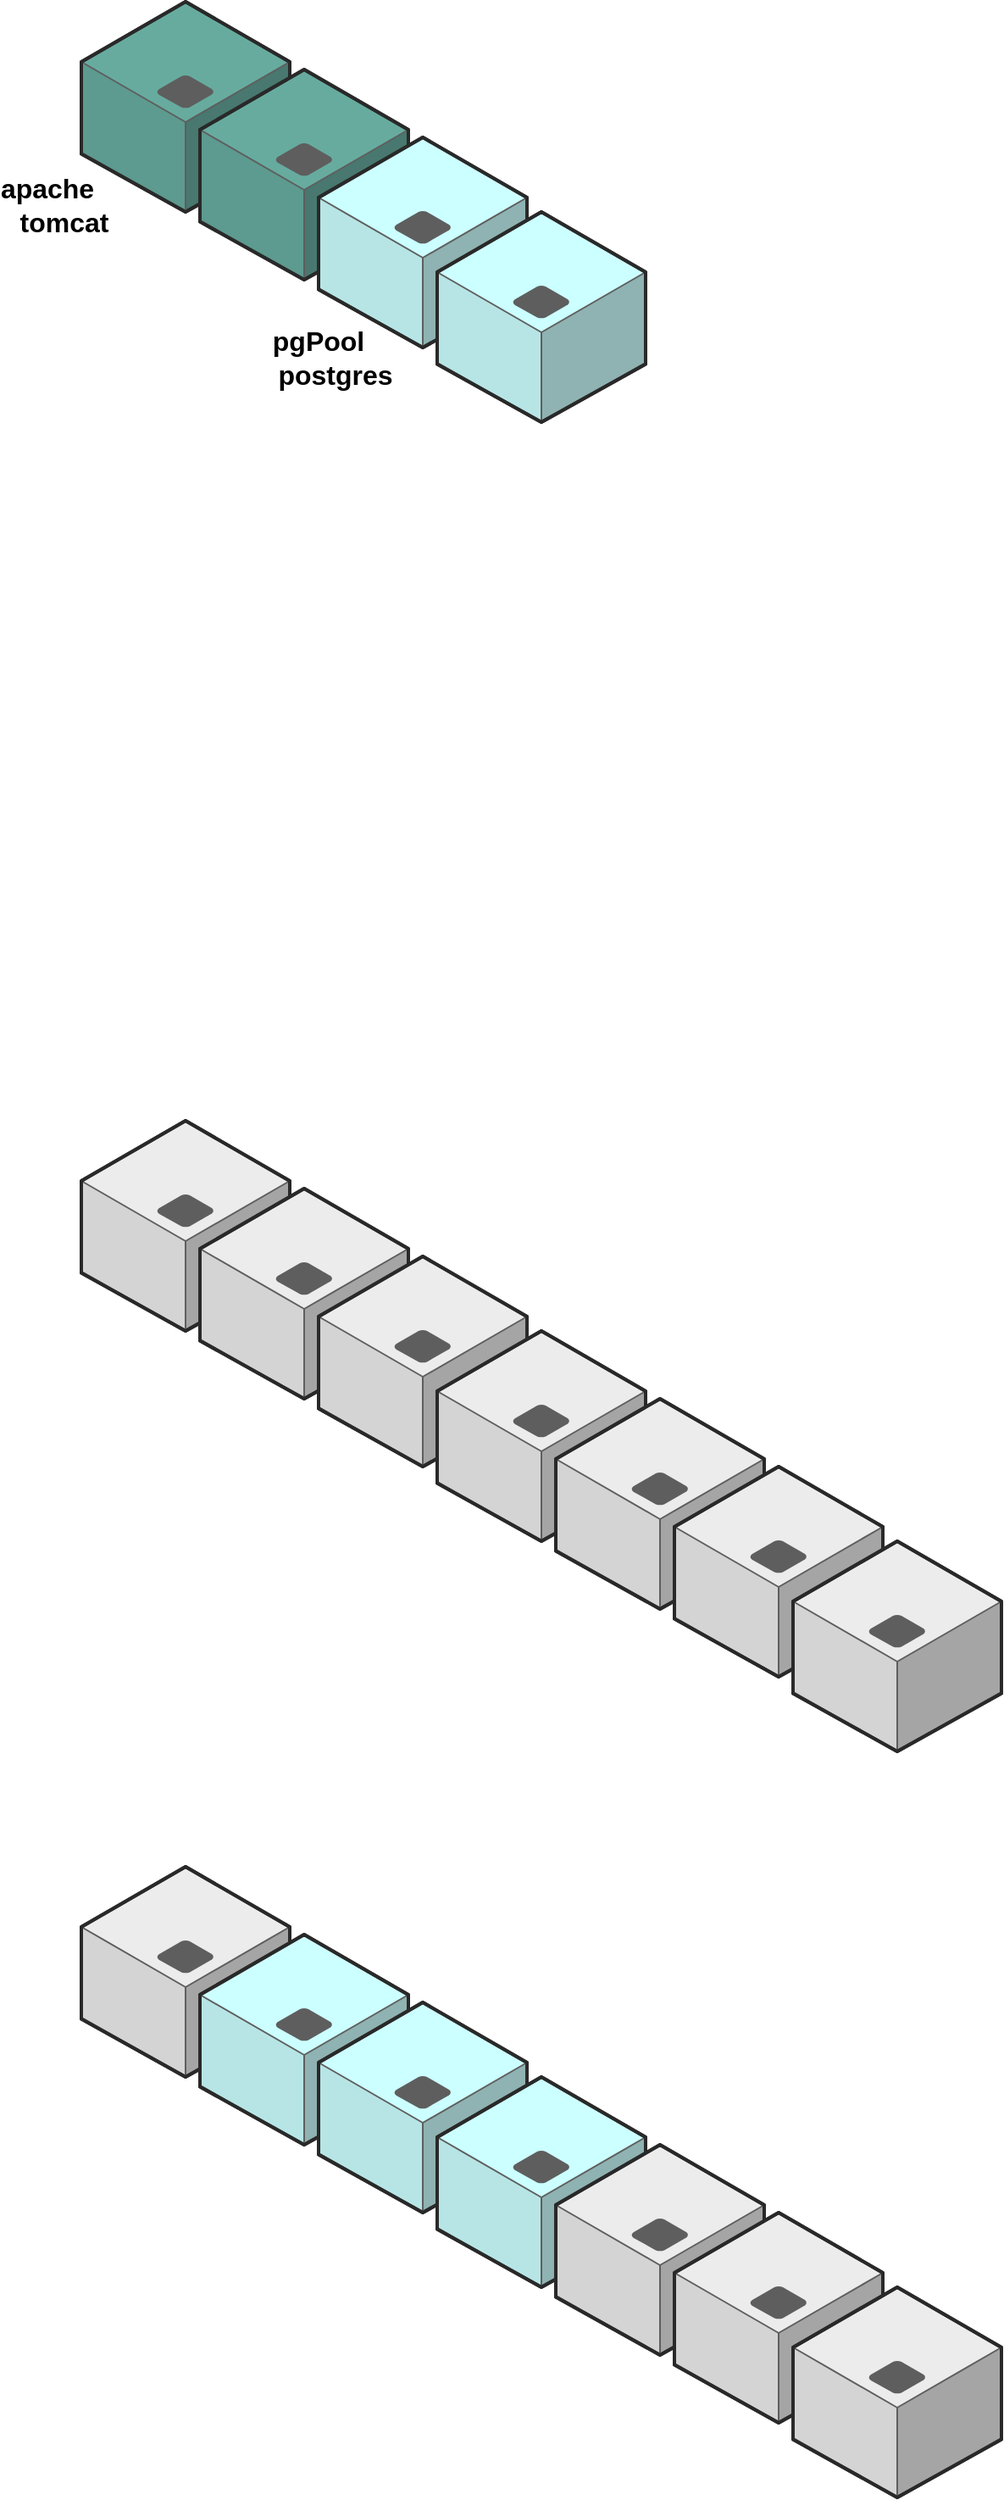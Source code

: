 <mxfile version="12.8.4" type="github">
  <diagram id="b_00G4UEC7pUPce2fINj" name="Page-1">
    <mxGraphModel dx="1339" dy="1868" grid="1" gridSize="10" guides="1" tooltips="1" connect="1" arrows="1" fold="1" page="1" pageScale="1" pageWidth="827" pageHeight="1169" math="0" shadow="0">
      <root>
        <mxCell id="0" />
        <mxCell id="1" parent="0" />
        <mxCell id="QGDpQxxPmlvVJ3huevaa-10" value="" style="group" parent="1" vertex="1" connectable="0">
          <mxGeometry x="130" y="-460" width="543" height="372" as="geometry" />
        </mxCell>
        <mxCell id="QGDpQxxPmlvVJ3huevaa-1" value="" style="verticalLabelPosition=bottom;html=1;verticalAlign=top;strokeWidth=1;align=center;outlineConnect=0;dashed=0;outlineConnect=0;shape=mxgraph.aws3d.application_server;fillColor=#ECECEC;strokeColor=#5E5E5E;aspect=fixed;" parent="QGDpQxxPmlvVJ3huevaa-10" vertex="1">
          <mxGeometry width="123" height="124" as="geometry" />
        </mxCell>
        <mxCell id="QGDpQxxPmlvVJ3huevaa-2" value="" style="verticalLabelPosition=bottom;html=1;verticalAlign=top;strokeWidth=1;align=center;outlineConnect=0;dashed=0;outlineConnect=0;shape=mxgraph.aws3d.application_server;fillColor=#ECECEC;strokeColor=#5E5E5E;aspect=fixed;" parent="QGDpQxxPmlvVJ3huevaa-10" vertex="1">
          <mxGeometry x="70" y="40" width="123" height="124" as="geometry" />
        </mxCell>
        <mxCell id="QGDpQxxPmlvVJ3huevaa-3" value="" style="verticalLabelPosition=bottom;html=1;verticalAlign=top;strokeWidth=1;align=center;outlineConnect=0;dashed=0;outlineConnect=0;shape=mxgraph.aws3d.application_server;fillColor=#ECECEC;strokeColor=#5E5E5E;aspect=fixed;" parent="QGDpQxxPmlvVJ3huevaa-10" vertex="1">
          <mxGeometry x="140" y="80" width="123" height="124" as="geometry" />
        </mxCell>
        <mxCell id="QGDpQxxPmlvVJ3huevaa-4" value="" style="verticalLabelPosition=bottom;html=1;verticalAlign=top;strokeWidth=1;align=center;outlineConnect=0;dashed=0;outlineConnect=0;shape=mxgraph.aws3d.application_server;fillColor=#ECECEC;strokeColor=#5E5E5E;aspect=fixed;" parent="QGDpQxxPmlvVJ3huevaa-10" vertex="1">
          <mxGeometry x="210" y="124" width="123" height="124" as="geometry" />
        </mxCell>
        <mxCell id="QGDpQxxPmlvVJ3huevaa-5" value="" style="verticalLabelPosition=bottom;html=1;verticalAlign=top;strokeWidth=1;align=center;outlineConnect=0;dashed=0;outlineConnect=0;shape=mxgraph.aws3d.application_server;fillColor=#ECECEC;strokeColor=#5E5E5E;aspect=fixed;" parent="QGDpQxxPmlvVJ3huevaa-10" vertex="1">
          <mxGeometry x="280" y="164" width="123" height="124" as="geometry" />
        </mxCell>
        <mxCell id="QGDpQxxPmlvVJ3huevaa-8" value="" style="verticalLabelPosition=bottom;html=1;verticalAlign=top;strokeWidth=1;align=center;outlineConnect=0;dashed=0;outlineConnect=0;shape=mxgraph.aws3d.application_server;fillColor=#ECECEC;strokeColor=#5E5E5E;aspect=fixed;" parent="QGDpQxxPmlvVJ3huevaa-10" vertex="1">
          <mxGeometry x="350" y="204" width="123" height="124" as="geometry" />
        </mxCell>
        <mxCell id="QGDpQxxPmlvVJ3huevaa-9" value="" style="verticalLabelPosition=bottom;html=1;verticalAlign=top;strokeWidth=1;align=center;outlineConnect=0;dashed=0;outlineConnect=0;shape=mxgraph.aws3d.application_server;fillColor=#ECECEC;strokeColor=#5E5E5E;aspect=fixed;" parent="QGDpQxxPmlvVJ3huevaa-10" vertex="1">
          <mxGeometry x="420" y="248" width="123" height="124" as="geometry" />
        </mxCell>
        <mxCell id="QGDpQxxPmlvVJ3huevaa-12" value="" style="verticalLabelPosition=bottom;html=1;verticalAlign=top;strokeWidth=1;align=center;outlineConnect=0;dashed=0;outlineConnect=0;shape=mxgraph.aws3d.application_server;fillColor=#ECECEC;strokeColor=#5E5E5E;aspect=fixed;" parent="1" vertex="1">
          <mxGeometry x="130" y="-20" width="123" height="124" as="geometry" />
        </mxCell>
        <mxCell id="QGDpQxxPmlvVJ3huevaa-13" value="" style="verticalLabelPosition=bottom;html=1;verticalAlign=top;strokeWidth=1;align=center;outlineConnect=0;dashed=0;outlineConnect=0;shape=mxgraph.aws3d.application_server;fillColor=#CCFFFF;strokeColor=#5E5E5E;aspect=fixed;" parent="1" vertex="1">
          <mxGeometry x="200" y="20" width="123" height="124" as="geometry" />
        </mxCell>
        <mxCell id="QGDpQxxPmlvVJ3huevaa-14" value="" style="verticalLabelPosition=bottom;html=1;verticalAlign=top;strokeWidth=1;align=center;outlineConnect=0;dashed=0;outlineConnect=0;shape=mxgraph.aws3d.application_server;fillColor=#CCFFFF;strokeColor=#5E5E5E;aspect=fixed;" parent="1" vertex="1">
          <mxGeometry x="270" y="60" width="123" height="124" as="geometry" />
        </mxCell>
        <mxCell id="QGDpQxxPmlvVJ3huevaa-15" value="" style="verticalLabelPosition=bottom;html=1;verticalAlign=top;strokeWidth=1;align=center;outlineConnect=0;dashed=0;outlineConnect=0;shape=mxgraph.aws3d.application_server;fillColor=#CCFFFF;strokeColor=#5E5E5E;aspect=fixed;" parent="1" vertex="1">
          <mxGeometry x="340" y="104" width="123" height="124" as="geometry" />
        </mxCell>
        <mxCell id="QGDpQxxPmlvVJ3huevaa-16" value="" style="verticalLabelPosition=bottom;html=1;verticalAlign=top;strokeWidth=1;align=center;outlineConnect=0;dashed=0;outlineConnect=0;shape=mxgraph.aws3d.application_server;fillColor=#ECECEC;strokeColor=#5E5E5E;aspect=fixed;" parent="1" vertex="1">
          <mxGeometry x="410" y="144" width="123" height="124" as="geometry" />
        </mxCell>
        <mxCell id="QGDpQxxPmlvVJ3huevaa-17" value="" style="verticalLabelPosition=bottom;html=1;verticalAlign=top;strokeWidth=1;align=center;outlineConnect=0;dashed=0;outlineConnect=0;shape=mxgraph.aws3d.application_server;fillColor=#ECECEC;strokeColor=#5E5E5E;aspect=fixed;" parent="1" vertex="1">
          <mxGeometry x="480" y="184" width="123" height="124" as="geometry" />
        </mxCell>
        <mxCell id="QGDpQxxPmlvVJ3huevaa-18" value="" style="verticalLabelPosition=bottom;html=1;verticalAlign=top;strokeWidth=1;align=center;outlineConnect=0;dashed=0;outlineConnect=0;shape=mxgraph.aws3d.application_server;fillColor=#ECECEC;strokeColor=#5E5E5E;aspect=fixed;" parent="1" vertex="1">
          <mxGeometry x="550" y="228" width="123" height="124" as="geometry" />
        </mxCell>
        <mxCell id="j39FNthzy7H2qUvWydjF-2" value="" style="verticalLabelPosition=bottom;html=1;verticalAlign=top;strokeWidth=1;align=center;outlineConnect=0;dashed=0;outlineConnect=0;shape=mxgraph.aws3d.application_server;fillColor=#67AB9F;strokeColor=#5E5E5E;aspect=fixed;" vertex="1" parent="1">
          <mxGeometry x="130" y="-1120" width="123" height="124" as="geometry" />
        </mxCell>
        <mxCell id="j39FNthzy7H2qUvWydjF-3" value="" style="verticalLabelPosition=bottom;html=1;verticalAlign=top;strokeWidth=1;align=center;outlineConnect=0;dashed=0;outlineConnect=0;shape=mxgraph.aws3d.application_server;fillColor=#67AB9F;strokeColor=#5E5E5E;aspect=fixed;" vertex="1" parent="1">
          <mxGeometry x="200" y="-1080" width="123" height="124" as="geometry" />
        </mxCell>
        <mxCell id="j39FNthzy7H2qUvWydjF-4" value="" style="verticalLabelPosition=bottom;html=1;verticalAlign=top;strokeWidth=1;align=center;outlineConnect=0;dashed=0;outlineConnect=0;shape=mxgraph.aws3d.application_server;fillColor=#CCFFFF;strokeColor=#5E5E5E;aspect=fixed;" vertex="1" parent="1">
          <mxGeometry x="270" y="-1040" width="123" height="124" as="geometry" />
        </mxCell>
        <mxCell id="j39FNthzy7H2qUvWydjF-5" value="" style="verticalLabelPosition=bottom;html=1;verticalAlign=top;strokeWidth=1;align=center;outlineConnect=0;dashed=0;outlineConnect=0;shape=mxgraph.aws3d.application_server;fillColor=#CCFFFF;strokeColor=#5E5E5E;aspect=fixed;" vertex="1" parent="1">
          <mxGeometry x="340" y="-996" width="123" height="124" as="geometry" />
        </mxCell>
        <mxCell id="j39FNthzy7H2qUvWydjF-9" value="&lt;b&gt;apache&lt;/b&gt;" style="text;html=1;strokeColor=none;fillColor=none;align=center;verticalAlign=middle;whiteSpace=wrap;rounded=0;fontSize=16;" vertex="1" parent="1">
          <mxGeometry x="90" y="-1020" width="40" height="20" as="geometry" />
        </mxCell>
        <mxCell id="j39FNthzy7H2qUvWydjF-10" value="&lt;b&gt;tomcat&lt;/b&gt;" style="text;html=1;strokeColor=none;fillColor=none;align=center;verticalAlign=middle;whiteSpace=wrap;rounded=0;fontSize=16;" vertex="1" parent="1">
          <mxGeometry x="100" y="-1000" width="40" height="20" as="geometry" />
        </mxCell>
        <mxCell id="j39FNthzy7H2qUvWydjF-11" value="&lt;b&gt;pgPool&lt;/b&gt;" style="text;html=1;strokeColor=none;fillColor=none;align=center;verticalAlign=middle;whiteSpace=wrap;rounded=0;fontSize=16;" vertex="1" parent="1">
          <mxGeometry x="250" y="-930" width="40" height="20" as="geometry" />
        </mxCell>
        <mxCell id="j39FNthzy7H2qUvWydjF-12" value="&lt;b&gt;postgres&lt;/b&gt;" style="text;html=1;strokeColor=none;fillColor=none;align=center;verticalAlign=middle;whiteSpace=wrap;rounded=0;fontSize=16;" vertex="1" parent="1">
          <mxGeometry x="260" y="-910" width="40" height="20" as="geometry" />
        </mxCell>
      </root>
    </mxGraphModel>
  </diagram>
</mxfile>

